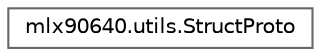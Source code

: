 digraph "Graphical Class Hierarchy"
{
 // LATEX_PDF_SIZE
  bgcolor="transparent";
  edge [fontname=Helvetica,fontsize=10,labelfontname=Helvetica,labelfontsize=10];
  node [fontname=Helvetica,fontsize=10,shape=box,height=0.2,width=0.4];
  rankdir="LR";
  Node0 [label="mlx90640.utils.StructProto",height=0.2,width=0.4,color="grey40", fillcolor="white", style="filled",URL="$classmlx90640_1_1utils_1_1_struct_proto.html",tooltip=" "];
}
